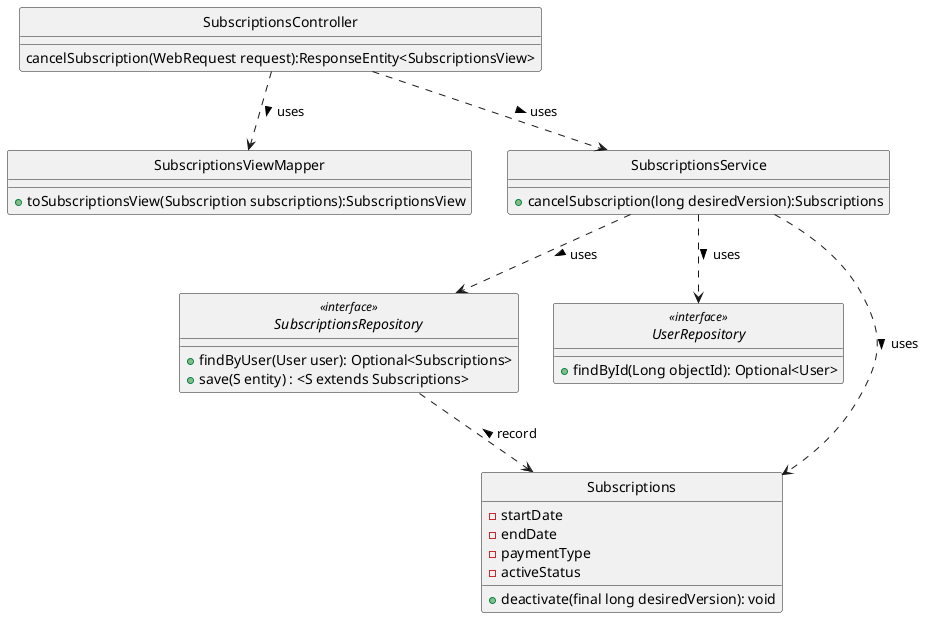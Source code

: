 @startuml
'https://plantuml.com/class-diagram
hide circle
class SubscriptionsRepository <<interface>>
class UserRepository <<interface>>



class Subscriptions {
    -startDate
    -endDate
    -paymentType
    -activeStatus
    +deactivate(final long desiredVersion): void
}


class SubscriptionsViewMapper{
    +toSubscriptionsView(Subscription subscriptions):SubscriptionsView
}
class SubscriptionsController{
    cancelSubscription(WebRequest request):ResponseEntity<SubscriptionsView>
    }
class SubscriptionsService{
 +cancelSubscription(long desiredVersion):Subscriptions

}


interface UserRepository
{
+findById(Long objectId): Optional<User>
}


interface SubscriptionsRepository
{
+findByUser(User user): Optional<Subscriptions>
+save(S entity) : <S extends Subscriptions>
}



SubscriptionsController ..> SubscriptionsService: uses >
SubscriptionsService ..> SubscriptionsRepository: uses >
SubscriptionsService ..> UserRepository: uses >
SubscriptionsService ..> Subscriptions: uses >
SubscriptionsRepository ..> Subscriptions: < record
SubscriptionsController ..>SubscriptionsViewMapper: uses >
@enduml


